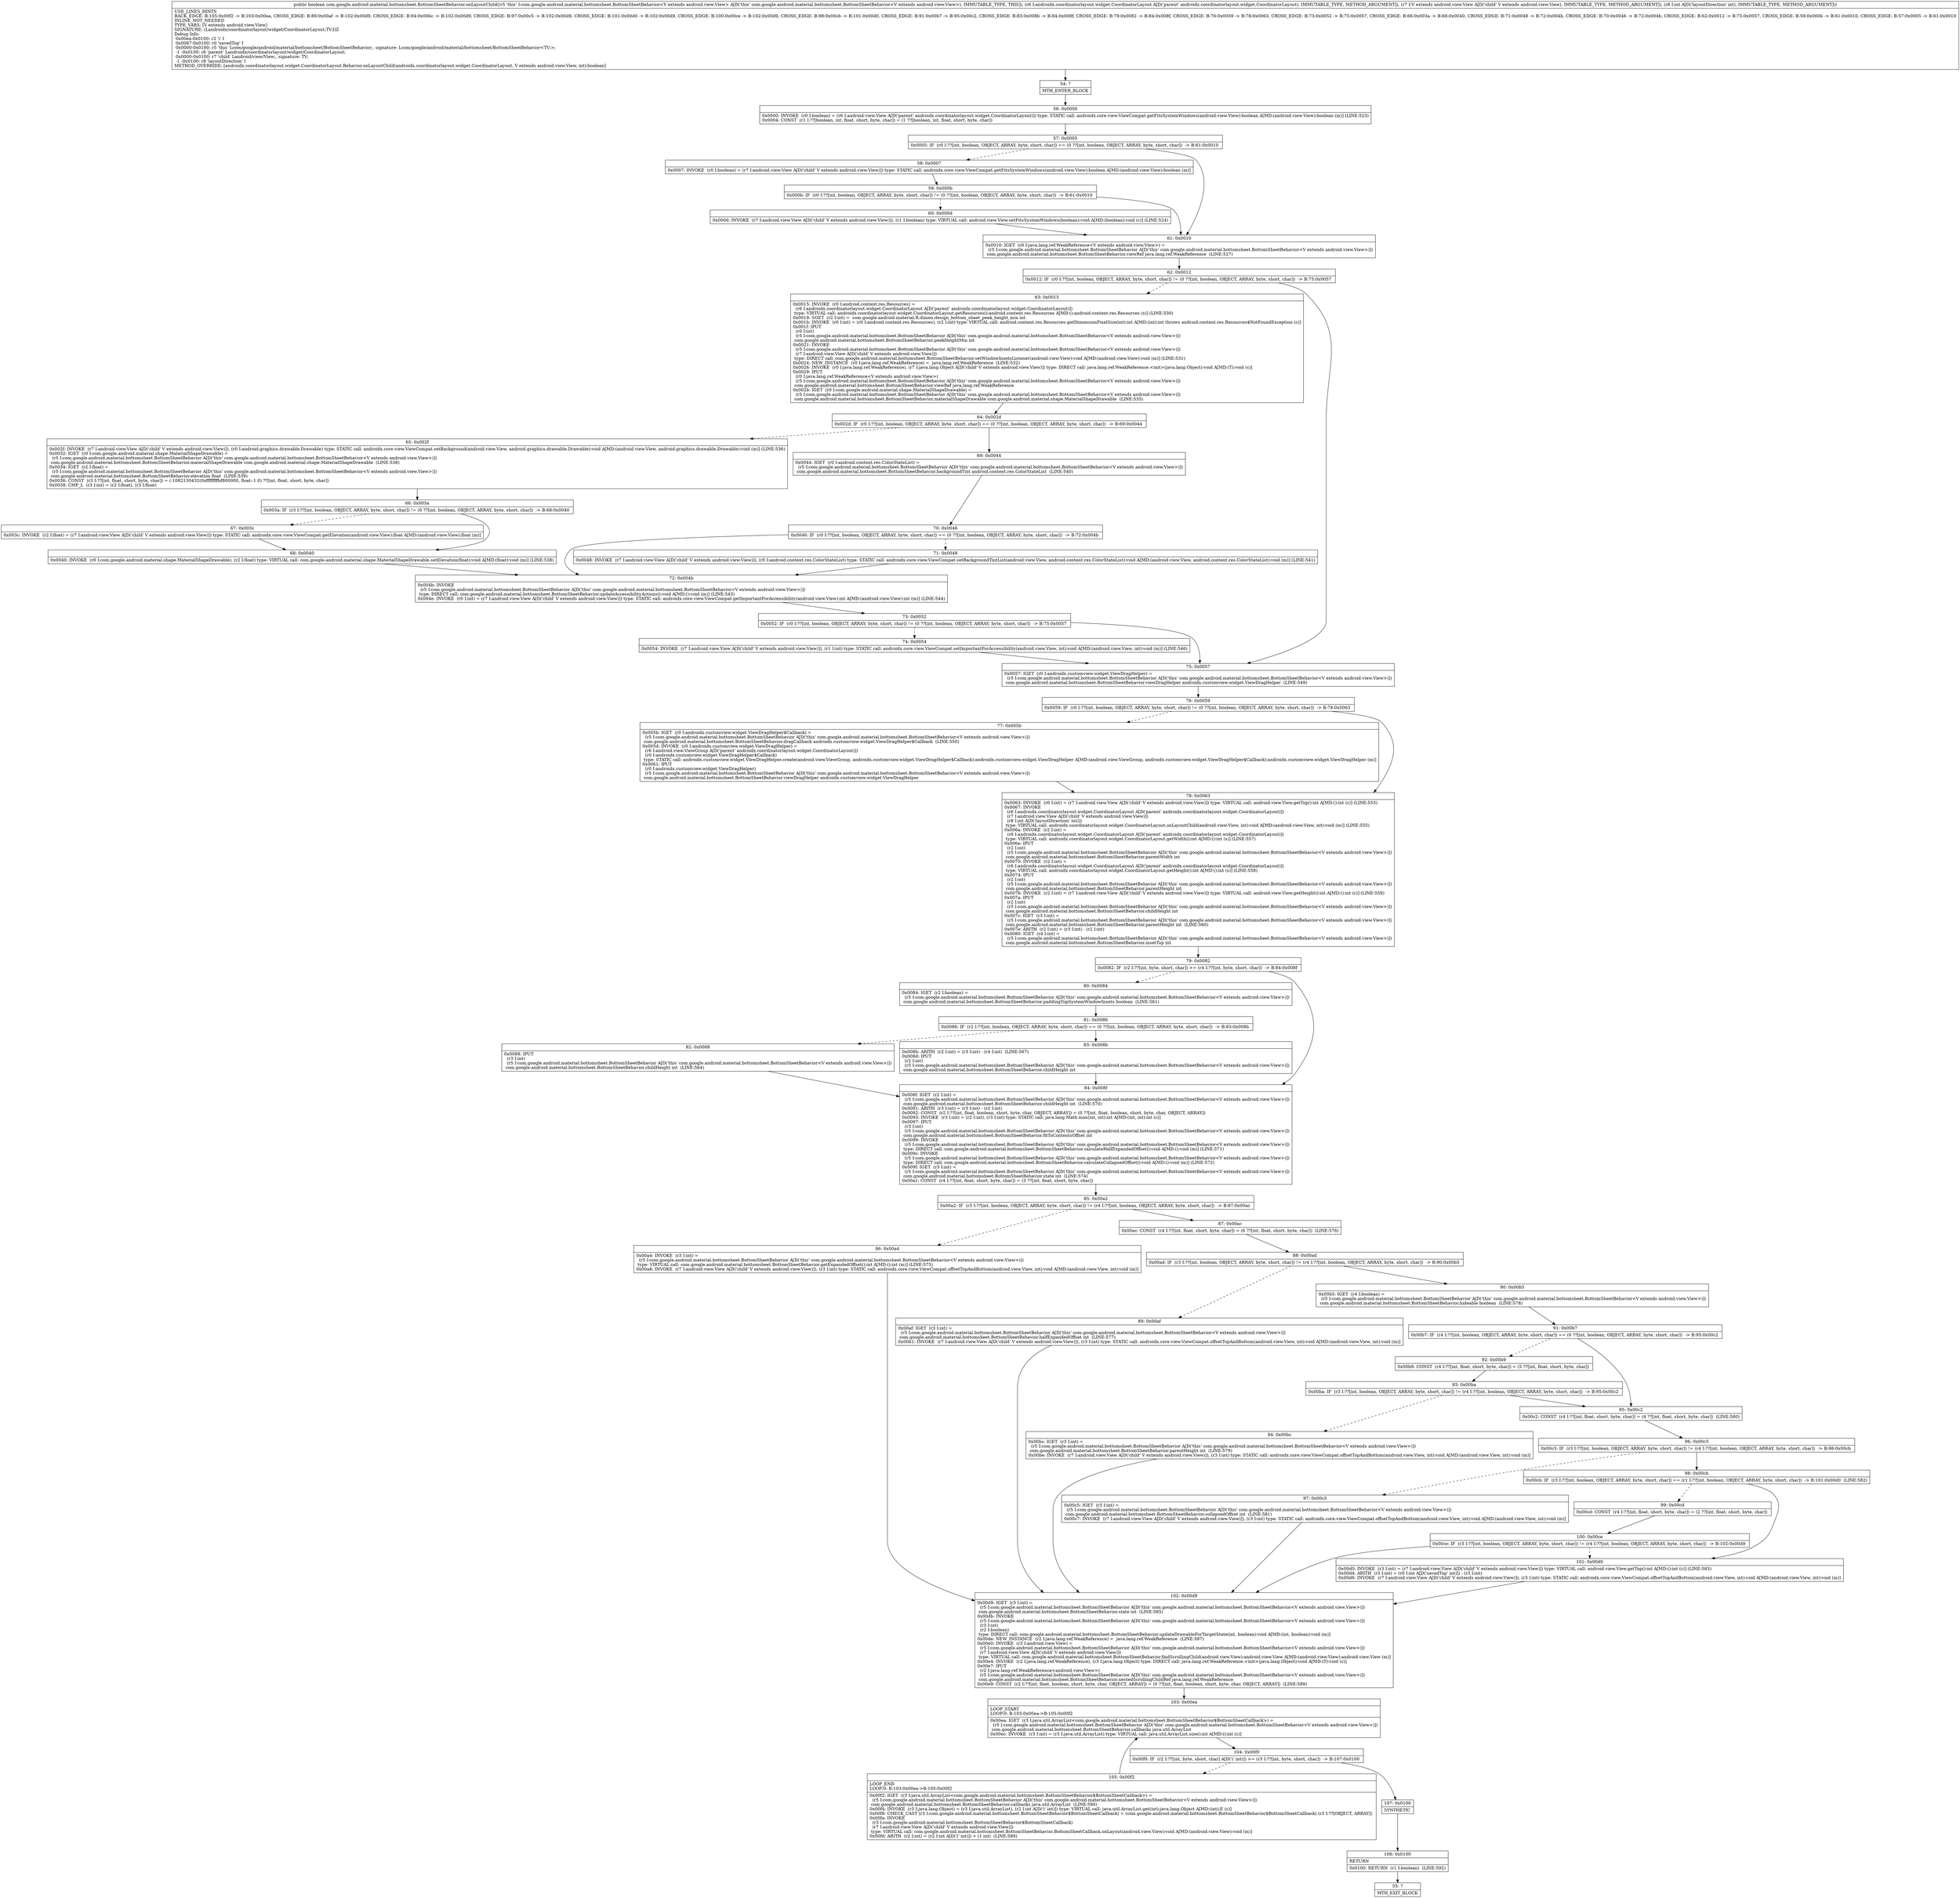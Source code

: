 digraph "CFG forcom.google.android.material.bottomsheet.BottomSheetBehavior.onLayoutChild(Landroidx\/coordinatorlayout\/widget\/CoordinatorLayout;Landroid\/view\/View;I)Z" {
Node_54 [shape=record,label="{54\:\ ?|MTH_ENTER_BLOCK\l}"];
Node_56 [shape=record,label="{56\:\ 0x0000|0x0000: INVOKE  (r0 I:boolean) = (r6 I:android.view.View A[D('parent' androidx.coordinatorlayout.widget.CoordinatorLayout)]) type: STATIC call: androidx.core.view.ViewCompat.getFitsSystemWindows(android.view.View):boolean A[MD:(android.view.View):boolean (m)] (LINE:523)\l0x0004: CONST  (r1 I:??[boolean, int, float, short, byte, char]) = (1 ??[boolean, int, float, short, byte, char]) \l}"];
Node_57 [shape=record,label="{57\:\ 0x0005|0x0005: IF  (r0 I:??[int, boolean, OBJECT, ARRAY, byte, short, char]) == (0 ??[int, boolean, OBJECT, ARRAY, byte, short, char])  \-\> B:61:0x0010 \l}"];
Node_58 [shape=record,label="{58\:\ 0x0007|0x0007: INVOKE  (r0 I:boolean) = (r7 I:android.view.View A[D('child' V extends android.view.View)]) type: STATIC call: androidx.core.view.ViewCompat.getFitsSystemWindows(android.view.View):boolean A[MD:(android.view.View):boolean (m)]\l}"];
Node_59 [shape=record,label="{59\:\ 0x000b|0x000b: IF  (r0 I:??[int, boolean, OBJECT, ARRAY, byte, short, char]) != (0 ??[int, boolean, OBJECT, ARRAY, byte, short, char])  \-\> B:61:0x0010 \l}"];
Node_60 [shape=record,label="{60\:\ 0x000d|0x000d: INVOKE  (r7 I:android.view.View A[D('child' V extends android.view.View)]), (r1 I:boolean) type: VIRTUAL call: android.view.View.setFitsSystemWindows(boolean):void A[MD:(boolean):void (c)] (LINE:524)\l}"];
Node_61 [shape=record,label="{61\:\ 0x0010|0x0010: IGET  (r0 I:java.lang.ref.WeakReference\<V extends android.view.View\>) = \l  (r5 I:com.google.android.material.bottomsheet.BottomSheetBehavior A[D('this' com.google.android.material.bottomsheet.BottomSheetBehavior\<V extends android.view.View\>)])\l com.google.android.material.bottomsheet.BottomSheetBehavior.viewRef java.lang.ref.WeakReference  (LINE:527)\l}"];
Node_62 [shape=record,label="{62\:\ 0x0012|0x0012: IF  (r0 I:??[int, boolean, OBJECT, ARRAY, byte, short, char]) != (0 ??[int, boolean, OBJECT, ARRAY, byte, short, char])  \-\> B:75:0x0057 \l}"];
Node_63 [shape=record,label="{63\:\ 0x0015|0x0015: INVOKE  (r0 I:android.content.res.Resources) = \l  (r6 I:androidx.coordinatorlayout.widget.CoordinatorLayout A[D('parent' androidx.coordinatorlayout.widget.CoordinatorLayout)])\l type: VIRTUAL call: androidx.coordinatorlayout.widget.CoordinatorLayout.getResources():android.content.res.Resources A[MD:():android.content.res.Resources (s)] (LINE:530)\l0x0019: SGET  (r2 I:int) =  com.google.android.material.R.dimen.design_bottom_sheet_peek_height_min int \l0x001b: INVOKE  (r0 I:int) = (r0 I:android.content.res.Resources), (r2 I:int) type: VIRTUAL call: android.content.res.Resources.getDimensionPixelSize(int):int A[MD:(int):int throws android.content.res.Resources$NotFoundException (c)]\l0x001f: IPUT  \l  (r0 I:int)\l  (r5 I:com.google.android.material.bottomsheet.BottomSheetBehavior A[D('this' com.google.android.material.bottomsheet.BottomSheetBehavior\<V extends android.view.View\>)])\l com.google.android.material.bottomsheet.BottomSheetBehavior.peekHeightMin int \l0x0021: INVOKE  \l  (r5 I:com.google.android.material.bottomsheet.BottomSheetBehavior A[D('this' com.google.android.material.bottomsheet.BottomSheetBehavior\<V extends android.view.View\>)])\l  (r7 I:android.view.View A[D('child' V extends android.view.View)])\l type: DIRECT call: com.google.android.material.bottomsheet.BottomSheetBehavior.setWindowInsetsListener(android.view.View):void A[MD:(android.view.View):void (m)] (LINE:531)\l0x0024: NEW_INSTANCE  (r0 I:java.lang.ref.WeakReference) =  java.lang.ref.WeakReference  (LINE:532)\l0x0026: INVOKE  (r0 I:java.lang.ref.WeakReference), (r7 I:java.lang.Object A[D('child' V extends android.view.View)]) type: DIRECT call: java.lang.ref.WeakReference.\<init\>(java.lang.Object):void A[MD:(T):void (c)]\l0x0029: IPUT  \l  (r0 I:java.lang.ref.WeakReference\<V extends android.view.View\>)\l  (r5 I:com.google.android.material.bottomsheet.BottomSheetBehavior A[D('this' com.google.android.material.bottomsheet.BottomSheetBehavior\<V extends android.view.View\>)])\l com.google.android.material.bottomsheet.BottomSheetBehavior.viewRef java.lang.ref.WeakReference \l0x002b: IGET  (r0 I:com.google.android.material.shape.MaterialShapeDrawable) = \l  (r5 I:com.google.android.material.bottomsheet.BottomSheetBehavior A[D('this' com.google.android.material.bottomsheet.BottomSheetBehavior\<V extends android.view.View\>)])\l com.google.android.material.bottomsheet.BottomSheetBehavior.materialShapeDrawable com.google.android.material.shape.MaterialShapeDrawable  (LINE:535)\l}"];
Node_64 [shape=record,label="{64\:\ 0x002d|0x002d: IF  (r0 I:??[int, boolean, OBJECT, ARRAY, byte, short, char]) == (0 ??[int, boolean, OBJECT, ARRAY, byte, short, char])  \-\> B:69:0x0044 \l}"];
Node_65 [shape=record,label="{65\:\ 0x002f|0x002f: INVOKE  (r7 I:android.view.View A[D('child' V extends android.view.View)]), (r0 I:android.graphics.drawable.Drawable) type: STATIC call: androidx.core.view.ViewCompat.setBackground(android.view.View, android.graphics.drawable.Drawable):void A[MD:(android.view.View, android.graphics.drawable.Drawable):void (m)] (LINE:536)\l0x0032: IGET  (r0 I:com.google.android.material.shape.MaterialShapeDrawable) = \l  (r5 I:com.google.android.material.bottomsheet.BottomSheetBehavior A[D('this' com.google.android.material.bottomsheet.BottomSheetBehavior\<V extends android.view.View\>)])\l com.google.android.material.bottomsheet.BottomSheetBehavior.materialShapeDrawable com.google.android.material.shape.MaterialShapeDrawable  (LINE:538)\l0x0034: IGET  (r2 I:float) = \l  (r5 I:com.google.android.material.bottomsheet.BottomSheetBehavior A[D('this' com.google.android.material.bottomsheet.BottomSheetBehavior\<V extends android.view.View\>)])\l com.google.android.material.bottomsheet.BottomSheetBehavior.elevation float  (LINE:539)\l0x0036: CONST  (r3 I:??[int, float, short, byte, char]) = (\-1082130432(0xffffffffbf800000, float:\-1.0) ??[int, float, short, byte, char]) \l0x0038: CMP_L  (r3 I:int) = (r2 I:float), (r3 I:float) \l}"];
Node_66 [shape=record,label="{66\:\ 0x003a|0x003a: IF  (r3 I:??[int, boolean, OBJECT, ARRAY, byte, short, char]) != (0 ??[int, boolean, OBJECT, ARRAY, byte, short, char])  \-\> B:68:0x0040 \l}"];
Node_67 [shape=record,label="{67\:\ 0x003c|0x003c: INVOKE  (r2 I:float) = (r7 I:android.view.View A[D('child' V extends android.view.View)]) type: STATIC call: androidx.core.view.ViewCompat.getElevation(android.view.View):float A[MD:(android.view.View):float (m)]\l}"];
Node_68 [shape=record,label="{68\:\ 0x0040|0x0040: INVOKE  (r0 I:com.google.android.material.shape.MaterialShapeDrawable), (r2 I:float) type: VIRTUAL call: com.google.android.material.shape.MaterialShapeDrawable.setElevation(float):void A[MD:(float):void (m)] (LINE:538)\l}"];
Node_72 [shape=record,label="{72\:\ 0x004b|0x004b: INVOKE  \l  (r5 I:com.google.android.material.bottomsheet.BottomSheetBehavior A[D('this' com.google.android.material.bottomsheet.BottomSheetBehavior\<V extends android.view.View\>)])\l type: DIRECT call: com.google.android.material.bottomsheet.BottomSheetBehavior.updateAccessibilityActions():void A[MD:():void (m)] (LINE:543)\l0x004e: INVOKE  (r0 I:int) = (r7 I:android.view.View A[D('child' V extends android.view.View)]) type: STATIC call: androidx.core.view.ViewCompat.getImportantForAccessibility(android.view.View):int A[MD:(android.view.View):int (m)] (LINE:544)\l}"];
Node_73 [shape=record,label="{73\:\ 0x0052|0x0052: IF  (r0 I:??[int, boolean, OBJECT, ARRAY, byte, short, char]) != (0 ??[int, boolean, OBJECT, ARRAY, byte, short, char])  \-\> B:75:0x0057 \l}"];
Node_74 [shape=record,label="{74\:\ 0x0054|0x0054: INVOKE  (r7 I:android.view.View A[D('child' V extends android.view.View)]), (r1 I:int) type: STATIC call: androidx.core.view.ViewCompat.setImportantForAccessibility(android.view.View, int):void A[MD:(android.view.View, int):void (m)] (LINE:546)\l}"];
Node_69 [shape=record,label="{69\:\ 0x0044|0x0044: IGET  (r0 I:android.content.res.ColorStateList) = \l  (r5 I:com.google.android.material.bottomsheet.BottomSheetBehavior A[D('this' com.google.android.material.bottomsheet.BottomSheetBehavior\<V extends android.view.View\>)])\l com.google.android.material.bottomsheet.BottomSheetBehavior.backgroundTint android.content.res.ColorStateList  (LINE:540)\l}"];
Node_70 [shape=record,label="{70\:\ 0x0046|0x0046: IF  (r0 I:??[int, boolean, OBJECT, ARRAY, byte, short, char]) == (0 ??[int, boolean, OBJECT, ARRAY, byte, short, char])  \-\> B:72:0x004b \l}"];
Node_71 [shape=record,label="{71\:\ 0x0048|0x0048: INVOKE  (r7 I:android.view.View A[D('child' V extends android.view.View)]), (r0 I:android.content.res.ColorStateList) type: STATIC call: androidx.core.view.ViewCompat.setBackgroundTintList(android.view.View, android.content.res.ColorStateList):void A[MD:(android.view.View, android.content.res.ColorStateList):void (m)] (LINE:541)\l}"];
Node_75 [shape=record,label="{75\:\ 0x0057|0x0057: IGET  (r0 I:androidx.customview.widget.ViewDragHelper) = \l  (r5 I:com.google.android.material.bottomsheet.BottomSheetBehavior A[D('this' com.google.android.material.bottomsheet.BottomSheetBehavior\<V extends android.view.View\>)])\l com.google.android.material.bottomsheet.BottomSheetBehavior.viewDragHelper androidx.customview.widget.ViewDragHelper  (LINE:549)\l}"];
Node_76 [shape=record,label="{76\:\ 0x0059|0x0059: IF  (r0 I:??[int, boolean, OBJECT, ARRAY, byte, short, char]) != (0 ??[int, boolean, OBJECT, ARRAY, byte, short, char])  \-\> B:78:0x0063 \l}"];
Node_77 [shape=record,label="{77\:\ 0x005b|0x005b: IGET  (r0 I:androidx.customview.widget.ViewDragHelper$Callback) = \l  (r5 I:com.google.android.material.bottomsheet.BottomSheetBehavior A[D('this' com.google.android.material.bottomsheet.BottomSheetBehavior\<V extends android.view.View\>)])\l com.google.android.material.bottomsheet.BottomSheetBehavior.dragCallback androidx.customview.widget.ViewDragHelper$Callback  (LINE:550)\l0x005d: INVOKE  (r0 I:androidx.customview.widget.ViewDragHelper) = \l  (r6 I:android.view.ViewGroup A[D('parent' androidx.coordinatorlayout.widget.CoordinatorLayout)])\l  (r0 I:androidx.customview.widget.ViewDragHelper$Callback)\l type: STATIC call: androidx.customview.widget.ViewDragHelper.create(android.view.ViewGroup, androidx.customview.widget.ViewDragHelper$Callback):androidx.customview.widget.ViewDragHelper A[MD:(android.view.ViewGroup, androidx.customview.widget.ViewDragHelper$Callback):androidx.customview.widget.ViewDragHelper (m)]\l0x0061: IPUT  \l  (r0 I:androidx.customview.widget.ViewDragHelper)\l  (r5 I:com.google.android.material.bottomsheet.BottomSheetBehavior A[D('this' com.google.android.material.bottomsheet.BottomSheetBehavior\<V extends android.view.View\>)])\l com.google.android.material.bottomsheet.BottomSheetBehavior.viewDragHelper androidx.customview.widget.ViewDragHelper \l}"];
Node_78 [shape=record,label="{78\:\ 0x0063|0x0063: INVOKE  (r0 I:int) = (r7 I:android.view.View A[D('child' V extends android.view.View)]) type: VIRTUAL call: android.view.View.getTop():int A[MD:():int (c)] (LINE:553)\l0x0067: INVOKE  \l  (r6 I:androidx.coordinatorlayout.widget.CoordinatorLayout A[D('parent' androidx.coordinatorlayout.widget.CoordinatorLayout)])\l  (r7 I:android.view.View A[D('child' V extends android.view.View)])\l  (r8 I:int A[D('layoutDirection' int)])\l type: VIRTUAL call: androidx.coordinatorlayout.widget.CoordinatorLayout.onLayoutChild(android.view.View, int):void A[MD:(android.view.View, int):void (m)] (LINE:555)\l0x006a: INVOKE  (r2 I:int) = \l  (r6 I:androidx.coordinatorlayout.widget.CoordinatorLayout A[D('parent' androidx.coordinatorlayout.widget.CoordinatorLayout)])\l type: VIRTUAL call: androidx.coordinatorlayout.widget.CoordinatorLayout.getWidth():int A[MD:():int (s)] (LINE:557)\l0x006e: IPUT  \l  (r2 I:int)\l  (r5 I:com.google.android.material.bottomsheet.BottomSheetBehavior A[D('this' com.google.android.material.bottomsheet.BottomSheetBehavior\<V extends android.view.View\>)])\l com.google.android.material.bottomsheet.BottomSheetBehavior.parentWidth int \l0x0070: INVOKE  (r2 I:int) = \l  (r6 I:androidx.coordinatorlayout.widget.CoordinatorLayout A[D('parent' androidx.coordinatorlayout.widget.CoordinatorLayout)])\l type: VIRTUAL call: androidx.coordinatorlayout.widget.CoordinatorLayout.getHeight():int A[MD:():int (s)] (LINE:558)\l0x0074: IPUT  \l  (r2 I:int)\l  (r5 I:com.google.android.material.bottomsheet.BottomSheetBehavior A[D('this' com.google.android.material.bottomsheet.BottomSheetBehavior\<V extends android.view.View\>)])\l com.google.android.material.bottomsheet.BottomSheetBehavior.parentHeight int \l0x0076: INVOKE  (r2 I:int) = (r7 I:android.view.View A[D('child' V extends android.view.View)]) type: VIRTUAL call: android.view.View.getHeight():int A[MD:():int (c)] (LINE:559)\l0x007a: IPUT  \l  (r2 I:int)\l  (r5 I:com.google.android.material.bottomsheet.BottomSheetBehavior A[D('this' com.google.android.material.bottomsheet.BottomSheetBehavior\<V extends android.view.View\>)])\l com.google.android.material.bottomsheet.BottomSheetBehavior.childHeight int \l0x007c: IGET  (r3 I:int) = \l  (r5 I:com.google.android.material.bottomsheet.BottomSheetBehavior A[D('this' com.google.android.material.bottomsheet.BottomSheetBehavior\<V extends android.view.View\>)])\l com.google.android.material.bottomsheet.BottomSheetBehavior.parentHeight int  (LINE:560)\l0x007e: ARITH  (r2 I:int) = (r3 I:int) \- (r2 I:int) \l0x0080: IGET  (r4 I:int) = \l  (r5 I:com.google.android.material.bottomsheet.BottomSheetBehavior A[D('this' com.google.android.material.bottomsheet.BottomSheetBehavior\<V extends android.view.View\>)])\l com.google.android.material.bottomsheet.BottomSheetBehavior.insetTop int \l}"];
Node_79 [shape=record,label="{79\:\ 0x0082|0x0082: IF  (r2 I:??[int, byte, short, char]) \>= (r4 I:??[int, byte, short, char])  \-\> B:84:0x008f \l}"];
Node_80 [shape=record,label="{80\:\ 0x0084|0x0084: IGET  (r2 I:boolean) = \l  (r5 I:com.google.android.material.bottomsheet.BottomSheetBehavior A[D('this' com.google.android.material.bottomsheet.BottomSheetBehavior\<V extends android.view.View\>)])\l com.google.android.material.bottomsheet.BottomSheetBehavior.paddingTopSystemWindowInsets boolean  (LINE:561)\l}"];
Node_81 [shape=record,label="{81\:\ 0x0086|0x0086: IF  (r2 I:??[int, boolean, OBJECT, ARRAY, byte, short, char]) == (0 ??[int, boolean, OBJECT, ARRAY, byte, short, char])  \-\> B:83:0x008b \l}"];
Node_82 [shape=record,label="{82\:\ 0x0088|0x0088: IPUT  \l  (r3 I:int)\l  (r5 I:com.google.android.material.bottomsheet.BottomSheetBehavior A[D('this' com.google.android.material.bottomsheet.BottomSheetBehavior\<V extends android.view.View\>)])\l com.google.android.material.bottomsheet.BottomSheetBehavior.childHeight int  (LINE:564)\l}"];
Node_83 [shape=record,label="{83\:\ 0x008b|0x008b: ARITH  (r2 I:int) = (r3 I:int) \- (r4 I:int)  (LINE:567)\l0x008d: IPUT  \l  (r2 I:int)\l  (r5 I:com.google.android.material.bottomsheet.BottomSheetBehavior A[D('this' com.google.android.material.bottomsheet.BottomSheetBehavior\<V extends android.view.View\>)])\l com.google.android.material.bottomsheet.BottomSheetBehavior.childHeight int \l}"];
Node_84 [shape=record,label="{84\:\ 0x008f|0x008f: IGET  (r2 I:int) = \l  (r5 I:com.google.android.material.bottomsheet.BottomSheetBehavior A[D('this' com.google.android.material.bottomsheet.BottomSheetBehavior\<V extends android.view.View\>)])\l com.google.android.material.bottomsheet.BottomSheetBehavior.childHeight int  (LINE:570)\l0x0091: ARITH  (r3 I:int) = (r3 I:int) \- (r2 I:int) \l0x0092: CONST  (r2 I:??[int, float, boolean, short, byte, char, OBJECT, ARRAY]) = (0 ??[int, float, boolean, short, byte, char, OBJECT, ARRAY]) \l0x0093: INVOKE  (r3 I:int) = (r2 I:int), (r3 I:int) type: STATIC call: java.lang.Math.max(int, int):int A[MD:(int, int):int (c)]\l0x0097: IPUT  \l  (r3 I:int)\l  (r5 I:com.google.android.material.bottomsheet.BottomSheetBehavior A[D('this' com.google.android.material.bottomsheet.BottomSheetBehavior\<V extends android.view.View\>)])\l com.google.android.material.bottomsheet.BottomSheetBehavior.fitToContentsOffset int \l0x0099: INVOKE  \l  (r5 I:com.google.android.material.bottomsheet.BottomSheetBehavior A[D('this' com.google.android.material.bottomsheet.BottomSheetBehavior\<V extends android.view.View\>)])\l type: DIRECT call: com.google.android.material.bottomsheet.BottomSheetBehavior.calculateHalfExpandedOffset():void A[MD:():void (m)] (LINE:571)\l0x009c: INVOKE  \l  (r5 I:com.google.android.material.bottomsheet.BottomSheetBehavior A[D('this' com.google.android.material.bottomsheet.BottomSheetBehavior\<V extends android.view.View\>)])\l type: DIRECT call: com.google.android.material.bottomsheet.BottomSheetBehavior.calculateCollapsedOffset():void A[MD:():void (m)] (LINE:572)\l0x009f: IGET  (r3 I:int) = \l  (r5 I:com.google.android.material.bottomsheet.BottomSheetBehavior A[D('this' com.google.android.material.bottomsheet.BottomSheetBehavior\<V extends android.view.View\>)])\l com.google.android.material.bottomsheet.BottomSheetBehavior.state int  (LINE:574)\l0x00a1: CONST  (r4 I:??[int, float, short, byte, char]) = (3 ??[int, float, short, byte, char]) \l}"];
Node_85 [shape=record,label="{85\:\ 0x00a2|0x00a2: IF  (r3 I:??[int, boolean, OBJECT, ARRAY, byte, short, char]) != (r4 I:??[int, boolean, OBJECT, ARRAY, byte, short, char])  \-\> B:87:0x00ac \l}"];
Node_86 [shape=record,label="{86\:\ 0x00a4|0x00a4: INVOKE  (r3 I:int) = \l  (r5 I:com.google.android.material.bottomsheet.BottomSheetBehavior A[D('this' com.google.android.material.bottomsheet.BottomSheetBehavior\<V extends android.view.View\>)])\l type: VIRTUAL call: com.google.android.material.bottomsheet.BottomSheetBehavior.getExpandedOffset():int A[MD:():int (m)] (LINE:575)\l0x00a8: INVOKE  (r7 I:android.view.View A[D('child' V extends android.view.View)]), (r3 I:int) type: STATIC call: androidx.core.view.ViewCompat.offsetTopAndBottom(android.view.View, int):void A[MD:(android.view.View, int):void (m)]\l}"];
Node_102 [shape=record,label="{102\:\ 0x00d9|0x00d9: IGET  (r3 I:int) = \l  (r5 I:com.google.android.material.bottomsheet.BottomSheetBehavior A[D('this' com.google.android.material.bottomsheet.BottomSheetBehavior\<V extends android.view.View\>)])\l com.google.android.material.bottomsheet.BottomSheetBehavior.state int  (LINE:585)\l0x00db: INVOKE  \l  (r5 I:com.google.android.material.bottomsheet.BottomSheetBehavior A[D('this' com.google.android.material.bottomsheet.BottomSheetBehavior\<V extends android.view.View\>)])\l  (r3 I:int)\l  (r2 I:boolean)\l type: DIRECT call: com.google.android.material.bottomsheet.BottomSheetBehavior.updateDrawableForTargetState(int, boolean):void A[MD:(int, boolean):void (m)]\l0x00de: NEW_INSTANCE  (r2 I:java.lang.ref.WeakReference) =  java.lang.ref.WeakReference  (LINE:587)\l0x00e0: INVOKE  (r3 I:android.view.View) = \l  (r5 I:com.google.android.material.bottomsheet.BottomSheetBehavior A[D('this' com.google.android.material.bottomsheet.BottomSheetBehavior\<V extends android.view.View\>)])\l  (r7 I:android.view.View A[D('child' V extends android.view.View)])\l type: VIRTUAL call: com.google.android.material.bottomsheet.BottomSheetBehavior.findScrollingChild(android.view.View):android.view.View A[MD:(android.view.View):android.view.View (m)]\l0x00e4: INVOKE  (r2 I:java.lang.ref.WeakReference), (r3 I:java.lang.Object) type: DIRECT call: java.lang.ref.WeakReference.\<init\>(java.lang.Object):void A[MD:(T):void (c)]\l0x00e7: IPUT  \l  (r2 I:java.lang.ref.WeakReference\<android.view.View\>)\l  (r5 I:com.google.android.material.bottomsheet.BottomSheetBehavior A[D('this' com.google.android.material.bottomsheet.BottomSheetBehavior\<V extends android.view.View\>)])\l com.google.android.material.bottomsheet.BottomSheetBehavior.nestedScrollingChildRef java.lang.ref.WeakReference \l0x00e9: CONST  (r2 I:??[int, float, boolean, short, byte, char, OBJECT, ARRAY]) = (0 ??[int, float, boolean, short, byte, char, OBJECT, ARRAY])  (LINE:589)\l}"];
Node_103 [shape=record,label="{103\:\ 0x00ea|LOOP_START\lLOOP:0: B:103:0x00ea\-\>B:105:0x00f2\l|0x00ea: IGET  (r3 I:java.util.ArrayList\<com.google.android.material.bottomsheet.BottomSheetBehavior$BottomSheetCallback\>) = \l  (r5 I:com.google.android.material.bottomsheet.BottomSheetBehavior A[D('this' com.google.android.material.bottomsheet.BottomSheetBehavior\<V extends android.view.View\>)])\l com.google.android.material.bottomsheet.BottomSheetBehavior.callbacks java.util.ArrayList \l0x00ec: INVOKE  (r3 I:int) = (r3 I:java.util.ArrayList) type: VIRTUAL call: java.util.ArrayList.size():int A[MD:():int (c)]\l}"];
Node_104 [shape=record,label="{104\:\ 0x00f0|0x00f0: IF  (r2 I:??[int, byte, short, char] A[D('i' int)]) \>= (r3 I:??[int, byte, short, char])  \-\> B:107:0x0100 \l}"];
Node_105 [shape=record,label="{105\:\ 0x00f2|LOOP_END\lLOOP:0: B:103:0x00ea\-\>B:105:0x00f2\l|0x00f2: IGET  (r3 I:java.util.ArrayList\<com.google.android.material.bottomsheet.BottomSheetBehavior$BottomSheetCallback\>) = \l  (r5 I:com.google.android.material.bottomsheet.BottomSheetBehavior A[D('this' com.google.android.material.bottomsheet.BottomSheetBehavior\<V extends android.view.View\>)])\l com.google.android.material.bottomsheet.BottomSheetBehavior.callbacks java.util.ArrayList  (LINE:590)\l0x00f4: INVOKE  (r3 I:java.lang.Object) = (r3 I:java.util.ArrayList), (r2 I:int A[D('i' int)]) type: VIRTUAL call: java.util.ArrayList.get(int):java.lang.Object A[MD:(int):E (c)]\l0x00f8: CHECK_CAST (r3 I:com.google.android.material.bottomsheet.BottomSheetBehavior$BottomSheetCallback) = (com.google.android.material.bottomsheet.BottomSheetBehavior$BottomSheetCallback) (r3 I:??[OBJECT, ARRAY]) \l0x00fa: INVOKE  \l  (r3 I:com.google.android.material.bottomsheet.BottomSheetBehavior$BottomSheetCallback)\l  (r7 I:android.view.View A[D('child' V extends android.view.View)])\l type: VIRTUAL call: com.google.android.material.bottomsheet.BottomSheetBehavior.BottomSheetCallback.onLayout(android.view.View):void A[MD:(android.view.View):void (m)]\l0x00fd: ARITH  (r2 I:int) = (r2 I:int A[D('i' int)]) + (1 int)  (LINE:589)\l}"];
Node_107 [shape=record,label="{107\:\ 0x0100|SYNTHETIC\l}"];
Node_106 [shape=record,label="{106\:\ 0x0100|RETURN\l|0x0100: RETURN  (r1 I:boolean)  (LINE:592)\l}"];
Node_55 [shape=record,label="{55\:\ ?|MTH_EXIT_BLOCK\l}"];
Node_87 [shape=record,label="{87\:\ 0x00ac|0x00ac: CONST  (r4 I:??[int, float, short, byte, char]) = (6 ??[int, float, short, byte, char])  (LINE:576)\l}"];
Node_88 [shape=record,label="{88\:\ 0x00ad|0x00ad: IF  (r3 I:??[int, boolean, OBJECT, ARRAY, byte, short, char]) != (r4 I:??[int, boolean, OBJECT, ARRAY, byte, short, char])  \-\> B:90:0x00b5 \l}"];
Node_89 [shape=record,label="{89\:\ 0x00af|0x00af: IGET  (r3 I:int) = \l  (r5 I:com.google.android.material.bottomsheet.BottomSheetBehavior A[D('this' com.google.android.material.bottomsheet.BottomSheetBehavior\<V extends android.view.View\>)])\l com.google.android.material.bottomsheet.BottomSheetBehavior.halfExpandedOffset int  (LINE:577)\l0x00b1: INVOKE  (r7 I:android.view.View A[D('child' V extends android.view.View)]), (r3 I:int) type: STATIC call: androidx.core.view.ViewCompat.offsetTopAndBottom(android.view.View, int):void A[MD:(android.view.View, int):void (m)]\l}"];
Node_90 [shape=record,label="{90\:\ 0x00b5|0x00b5: IGET  (r4 I:boolean) = \l  (r5 I:com.google.android.material.bottomsheet.BottomSheetBehavior A[D('this' com.google.android.material.bottomsheet.BottomSheetBehavior\<V extends android.view.View\>)])\l com.google.android.material.bottomsheet.BottomSheetBehavior.hideable boolean  (LINE:578)\l}"];
Node_91 [shape=record,label="{91\:\ 0x00b7|0x00b7: IF  (r4 I:??[int, boolean, OBJECT, ARRAY, byte, short, char]) == (0 ??[int, boolean, OBJECT, ARRAY, byte, short, char])  \-\> B:95:0x00c2 \l}"];
Node_92 [shape=record,label="{92\:\ 0x00b9|0x00b9: CONST  (r4 I:??[int, float, short, byte, char]) = (5 ??[int, float, short, byte, char]) \l}"];
Node_93 [shape=record,label="{93\:\ 0x00ba|0x00ba: IF  (r3 I:??[int, boolean, OBJECT, ARRAY, byte, short, char]) != (r4 I:??[int, boolean, OBJECT, ARRAY, byte, short, char])  \-\> B:95:0x00c2 \l}"];
Node_94 [shape=record,label="{94\:\ 0x00bc|0x00bc: IGET  (r3 I:int) = \l  (r5 I:com.google.android.material.bottomsheet.BottomSheetBehavior A[D('this' com.google.android.material.bottomsheet.BottomSheetBehavior\<V extends android.view.View\>)])\l com.google.android.material.bottomsheet.BottomSheetBehavior.parentHeight int  (LINE:579)\l0x00be: INVOKE  (r7 I:android.view.View A[D('child' V extends android.view.View)]), (r3 I:int) type: STATIC call: androidx.core.view.ViewCompat.offsetTopAndBottom(android.view.View, int):void A[MD:(android.view.View, int):void (m)]\l}"];
Node_95 [shape=record,label="{95\:\ 0x00c2|0x00c2: CONST  (r4 I:??[int, float, short, byte, char]) = (4 ??[int, float, short, byte, char])  (LINE:580)\l}"];
Node_96 [shape=record,label="{96\:\ 0x00c3|0x00c3: IF  (r3 I:??[int, boolean, OBJECT, ARRAY, byte, short, char]) != (r4 I:??[int, boolean, OBJECT, ARRAY, byte, short, char])  \-\> B:98:0x00cb \l}"];
Node_97 [shape=record,label="{97\:\ 0x00c5|0x00c5: IGET  (r3 I:int) = \l  (r5 I:com.google.android.material.bottomsheet.BottomSheetBehavior A[D('this' com.google.android.material.bottomsheet.BottomSheetBehavior\<V extends android.view.View\>)])\l com.google.android.material.bottomsheet.BottomSheetBehavior.collapsedOffset int  (LINE:581)\l0x00c7: INVOKE  (r7 I:android.view.View A[D('child' V extends android.view.View)]), (r3 I:int) type: STATIC call: androidx.core.view.ViewCompat.offsetTopAndBottom(android.view.View, int):void A[MD:(android.view.View, int):void (m)]\l}"];
Node_98 [shape=record,label="{98\:\ 0x00cb|0x00cb: IF  (r3 I:??[int, boolean, OBJECT, ARRAY, byte, short, char]) == (r1 I:??[int, boolean, OBJECT, ARRAY, byte, short, char])  \-\> B:101:0x00d0  (LINE:582)\l}"];
Node_99 [shape=record,label="{99\:\ 0x00cd|0x00cd: CONST  (r4 I:??[int, float, short, byte, char]) = (2 ??[int, float, short, byte, char]) \l}"];
Node_100 [shape=record,label="{100\:\ 0x00ce|0x00ce: IF  (r3 I:??[int, boolean, OBJECT, ARRAY, byte, short, char]) != (r4 I:??[int, boolean, OBJECT, ARRAY, byte, short, char])  \-\> B:102:0x00d9 \l}"];
Node_101 [shape=record,label="{101\:\ 0x00d0|0x00d0: INVOKE  (r3 I:int) = (r7 I:android.view.View A[D('child' V extends android.view.View)]) type: VIRTUAL call: android.view.View.getTop():int A[MD:():int (c)] (LINE:583)\l0x00d4: ARITH  (r3 I:int) = (r0 I:int A[D('savedTop' int)]) \- (r3 I:int) \l0x00d6: INVOKE  (r7 I:android.view.View A[D('child' V extends android.view.View)]), (r3 I:int) type: STATIC call: androidx.core.view.ViewCompat.offsetTopAndBottom(android.view.View, int):void A[MD:(android.view.View, int):void (m)]\l}"];
MethodNode[shape=record,label="{public boolean com.google.android.material.bottomsheet.BottomSheetBehavior.onLayoutChild((r5 'this' I:com.google.android.material.bottomsheet.BottomSheetBehavior\<V extends android.view.View\> A[D('this' com.google.android.material.bottomsheet.BottomSheetBehavior\<V extends android.view.View\>), IMMUTABLE_TYPE, THIS]), (r6 I:androidx.coordinatorlayout.widget.CoordinatorLayout A[D('parent' androidx.coordinatorlayout.widget.CoordinatorLayout), IMMUTABLE_TYPE, METHOD_ARGUMENT]), (r7 I:V extends android.view.View A[D('child' V extends android.view.View), IMMUTABLE_TYPE, METHOD_ARGUMENT]), (r8 I:int A[D('layoutDirection' int), IMMUTABLE_TYPE, METHOD_ARGUMENT]))  | USE_LINES_HINTS\lBACK_EDGE: B:105:0x00f2 \-\> B:103:0x00ea, CROSS_EDGE: B:89:0x00af \-\> B:102:0x00d9, CROSS_EDGE: B:94:0x00bc \-\> B:102:0x00d9, CROSS_EDGE: B:97:0x00c5 \-\> B:102:0x00d9, CROSS_EDGE: B:101:0x00d0 \-\> B:102:0x00d9, CROSS_EDGE: B:100:0x00ce \-\> B:102:0x00d9, CROSS_EDGE: B:98:0x00cb \-\> B:101:0x00d0, CROSS_EDGE: B:91:0x00b7 \-\> B:95:0x00c2, CROSS_EDGE: B:83:0x008b \-\> B:84:0x008f, CROSS_EDGE: B:79:0x0082 \-\> B:84:0x008f, CROSS_EDGE: B:76:0x0059 \-\> B:78:0x0063, CROSS_EDGE: B:73:0x0052 \-\> B:75:0x0057, CROSS_EDGE: B:66:0x003a \-\> B:68:0x0040, CROSS_EDGE: B:71:0x0048 \-\> B:72:0x004b, CROSS_EDGE: B:70:0x0046 \-\> B:72:0x004b, CROSS_EDGE: B:62:0x0012 \-\> B:75:0x0057, CROSS_EDGE: B:59:0x000b \-\> B:61:0x0010, CROSS_EDGE: B:57:0x0005 \-\> B:61:0x0010\lINLINE_NOT_NEEDED\lTYPE_VARS: [V extends android.view.View]\lSIGNATURE: (Landroidx\/coordinatorlayout\/widget\/CoordinatorLayout;TV;I)Z\lDebug Info:\l  0x00ea\-0x0100: r2 'i' I\l  0x0067\-0x0100: r0 'savedTop' I\l  0x0000\-0x0100: r5 'this' Lcom\/google\/android\/material\/bottomsheet\/BottomSheetBehavior;, signature: Lcom\/google\/android\/material\/bottomsheet\/BottomSheetBehavior\<TV;\>;\l  \-1 \-0x0100: r6 'parent' Landroidx\/coordinatorlayout\/widget\/CoordinatorLayout;\l  0x0000\-0x0100: r7 'child' Landroid\/view\/View;, signature: TV;\l  \-1 \-0x0100: r8 'layoutDirection' I\lMETHOD_OVERRIDE: [androidx.coordinatorlayout.widget.CoordinatorLayout.Behavior.onLayoutChild(androidx.coordinatorlayout.widget.CoordinatorLayout, V extends android.view.View, int):boolean]\l}"];
MethodNode -> Node_54;Node_54 -> Node_56;
Node_56 -> Node_57;
Node_57 -> Node_58[style=dashed];
Node_57 -> Node_61;
Node_58 -> Node_59;
Node_59 -> Node_60[style=dashed];
Node_59 -> Node_61;
Node_60 -> Node_61;
Node_61 -> Node_62;
Node_62 -> Node_63[style=dashed];
Node_62 -> Node_75;
Node_63 -> Node_64;
Node_64 -> Node_65[style=dashed];
Node_64 -> Node_69;
Node_65 -> Node_66;
Node_66 -> Node_67[style=dashed];
Node_66 -> Node_68;
Node_67 -> Node_68;
Node_68 -> Node_72;
Node_72 -> Node_73;
Node_73 -> Node_74[style=dashed];
Node_73 -> Node_75;
Node_74 -> Node_75;
Node_69 -> Node_70;
Node_70 -> Node_71[style=dashed];
Node_70 -> Node_72;
Node_71 -> Node_72;
Node_75 -> Node_76;
Node_76 -> Node_77[style=dashed];
Node_76 -> Node_78;
Node_77 -> Node_78;
Node_78 -> Node_79;
Node_79 -> Node_80[style=dashed];
Node_79 -> Node_84;
Node_80 -> Node_81;
Node_81 -> Node_82[style=dashed];
Node_81 -> Node_83;
Node_82 -> Node_84;
Node_83 -> Node_84;
Node_84 -> Node_85;
Node_85 -> Node_86[style=dashed];
Node_85 -> Node_87;
Node_86 -> Node_102;
Node_102 -> Node_103;
Node_103 -> Node_104;
Node_104 -> Node_105[style=dashed];
Node_104 -> Node_107;
Node_105 -> Node_103;
Node_107 -> Node_106;
Node_106 -> Node_55;
Node_87 -> Node_88;
Node_88 -> Node_89[style=dashed];
Node_88 -> Node_90;
Node_89 -> Node_102;
Node_90 -> Node_91;
Node_91 -> Node_92[style=dashed];
Node_91 -> Node_95;
Node_92 -> Node_93;
Node_93 -> Node_94[style=dashed];
Node_93 -> Node_95;
Node_94 -> Node_102;
Node_95 -> Node_96;
Node_96 -> Node_97[style=dashed];
Node_96 -> Node_98;
Node_97 -> Node_102;
Node_98 -> Node_99[style=dashed];
Node_98 -> Node_101;
Node_99 -> Node_100;
Node_100 -> Node_101[style=dashed];
Node_100 -> Node_102;
Node_101 -> Node_102;
}

